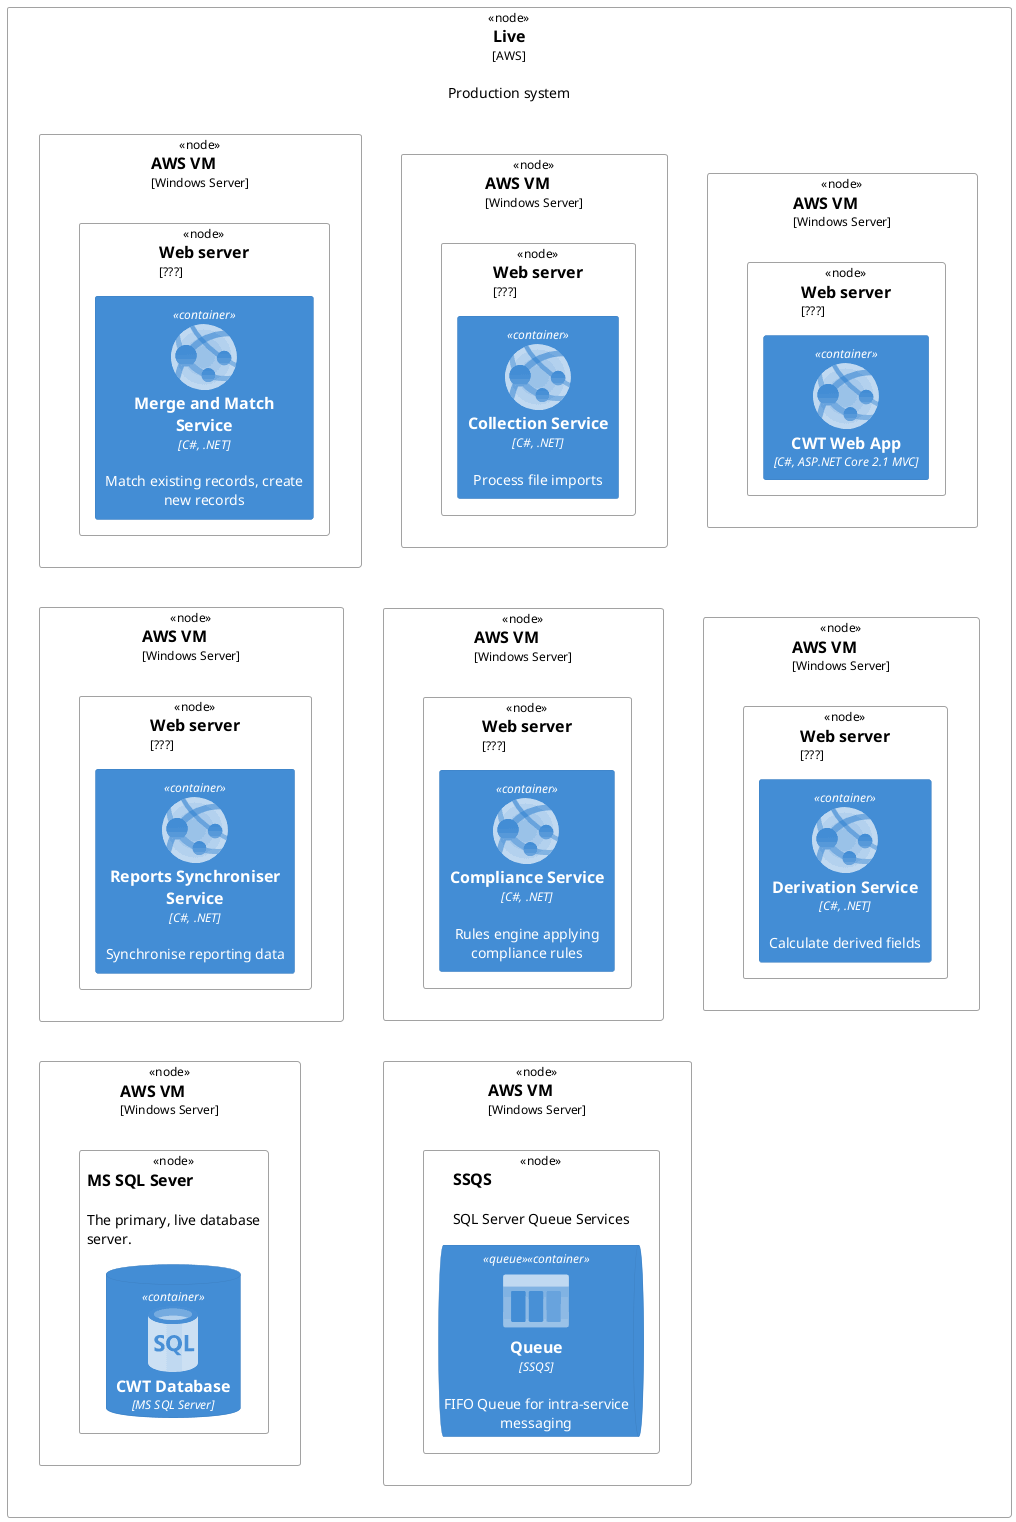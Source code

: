@startuml
!include <azure/AzureCommon>
!include <azure/Web/AzureWebApp>
!include <azure/Databases/AzureSqlDatabase>
!include <azure/Storage/AzureQueueStorage>
!include <C4/C4_Deployment>

Deployment_Node(aws, "Live", "AWS", "Production system"){
  Deployment_Node_L(srv1, "AWS VM", "Windows Server", ""){
    'AddProperty("Java Version", "8")
    'AddProperty("Xmx", "512M")
    'AddProperty("Xms", "1024M")
    Deployment_Node_L(ws1, "Web server", "???", ""){
      Container(web, "CWT Web App", "C#, ASP.NET Core 2.1 MVC", "", $sprite="AzureWebApp")
    }
  }
  Deployment_Node_L(srv2, "AWS VM", "Windows Server", ""){
    Deployment_Node_L(ws2, "Web server", "???", ""){
      Container(col, "Collection Service", "C#, .NET", "Process file imports", $sprite="AzureWebApp")
    }
  }
  Deployment_Node_L(srv3, "AWS VM", "Windows Server", ""){
    Deployment_Node_L(ws3, "Web server", "???", ""){
      Container(mm, "Merge and Match Service", "C#, .NET", "Match existing records, create new records", $sprite="AzureWebApp")
    }
  }
  Deployment_Node_L(srv4, "AWS VM", "Windows Server", ""){
    Deployment_Node_L(ws4, "Web server", "???", ""){
      Container(der, "Derivation Service", "C#, .NET", "Calculate derived fields", $sprite="AzureWebApp")
    }
  }
  Deployment_Node_L(srv5, "AWS VM", "Windows Server", ""){
    Deployment_Node_L(ws5, "Web server", "???", ""){
      Container(cmp, "Compliance Service", "C#, .NET", "Rules engine applying compliance rules", $sprite="AzureWebApp")
    }
  }
  Deployment_Node_L(srv6, "AWS VM", "Windows Server", ""){
    Deployment_Node_L(ws6, "Web server", "???", ""){
      Container(syc, "Reports Synchroniser Service", "C#, .NET", "Synchronise reporting data", $sprite="AzureWebApp")
    }
  }

  Deployment_Node_L(dbsrv, "AWS VM", "Windows Server", ""){
    Deployment_Node_L(sql, "MS SQL Sever", "", "The primary, live database server."){
      ContainerDb(db, "CWT Database", "MS SQL Server", $sprite="AzureSqlDatabase")
    }
  }

   Deployment_Node_L(qusrv, "AWS VM", "Windows Server", ""){
    Deployment_Node_L(ssqs, "SSQS", "", "SQL Server Queue Services"){
      ContainerQueue(qu, "Queue", "SSQS", "FIFO Queue for intra-service messaging", $sprite="AzureQueueStorage", $tags="queue")
    }
  } 

  Lay_U(srv4, srv1)
  Lay_U(srv5, srv2)
  Lay_U(srv6, srv3)  

  Lay_U(dbsrv, srv6) 
  Lay_U(qusrv, srv5)    
}
@enduml
